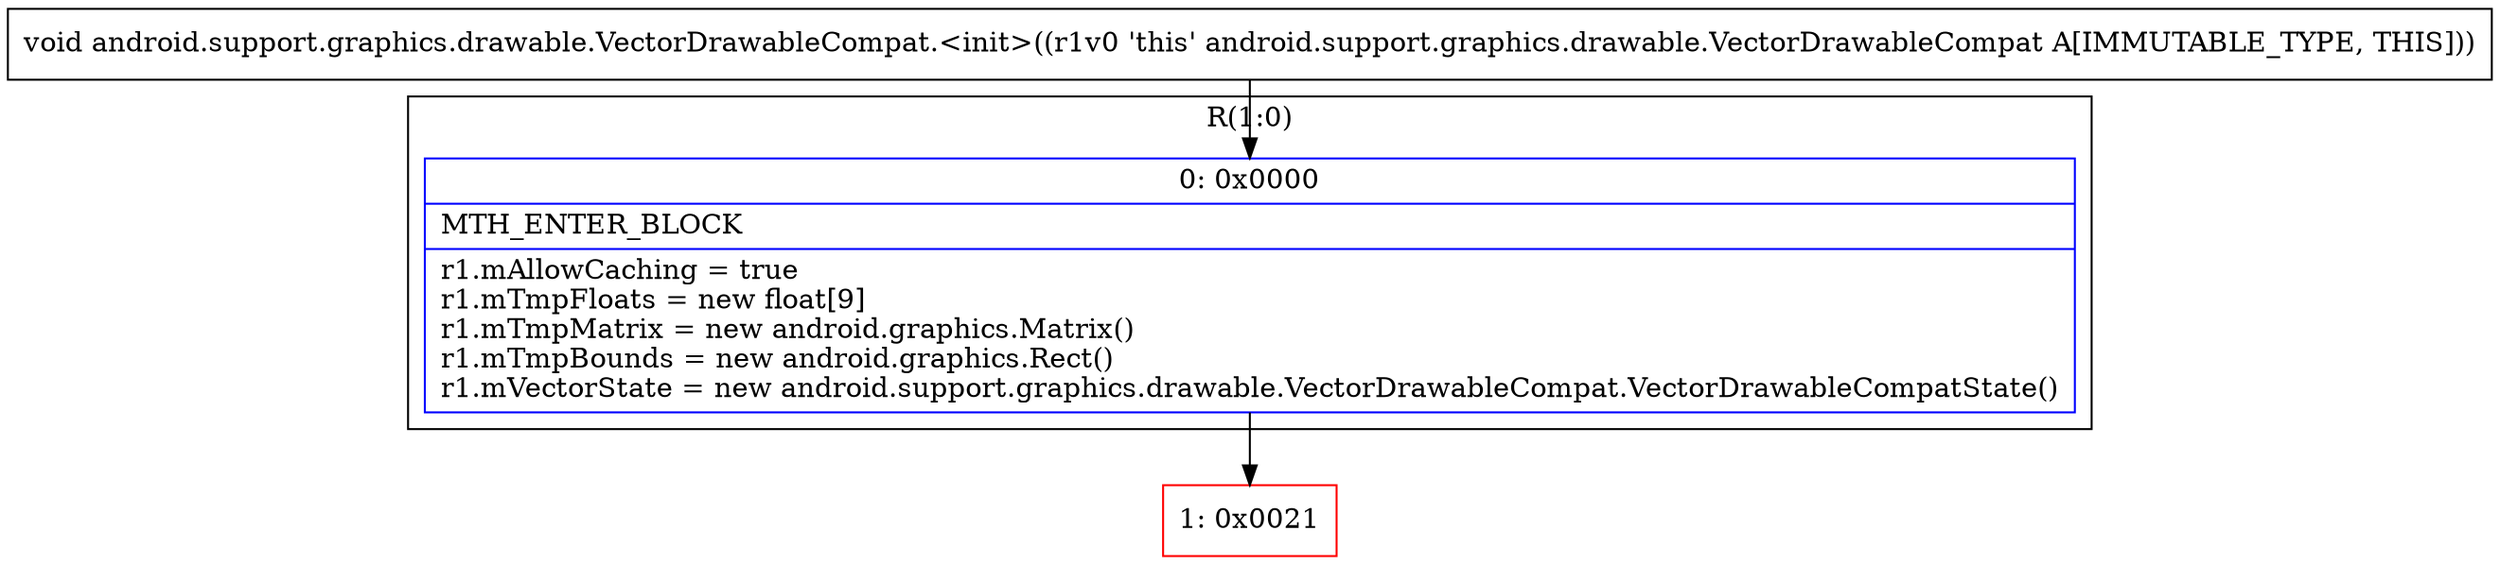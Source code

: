 digraph "CFG forandroid.support.graphics.drawable.VectorDrawableCompat.\<init\>()V" {
subgraph cluster_Region_1930488953 {
label = "R(1:0)";
node [shape=record,color=blue];
Node_0 [shape=record,label="{0\:\ 0x0000|MTH_ENTER_BLOCK\l|r1.mAllowCaching = true\lr1.mTmpFloats = new float[9]\lr1.mTmpMatrix = new android.graphics.Matrix()\lr1.mTmpBounds = new android.graphics.Rect()\lr1.mVectorState = new android.support.graphics.drawable.VectorDrawableCompat.VectorDrawableCompatState()\l}"];
}
Node_1 [shape=record,color=red,label="{1\:\ 0x0021}"];
MethodNode[shape=record,label="{void android.support.graphics.drawable.VectorDrawableCompat.\<init\>((r1v0 'this' android.support.graphics.drawable.VectorDrawableCompat A[IMMUTABLE_TYPE, THIS])) }"];
MethodNode -> Node_0;
Node_0 -> Node_1;
}

